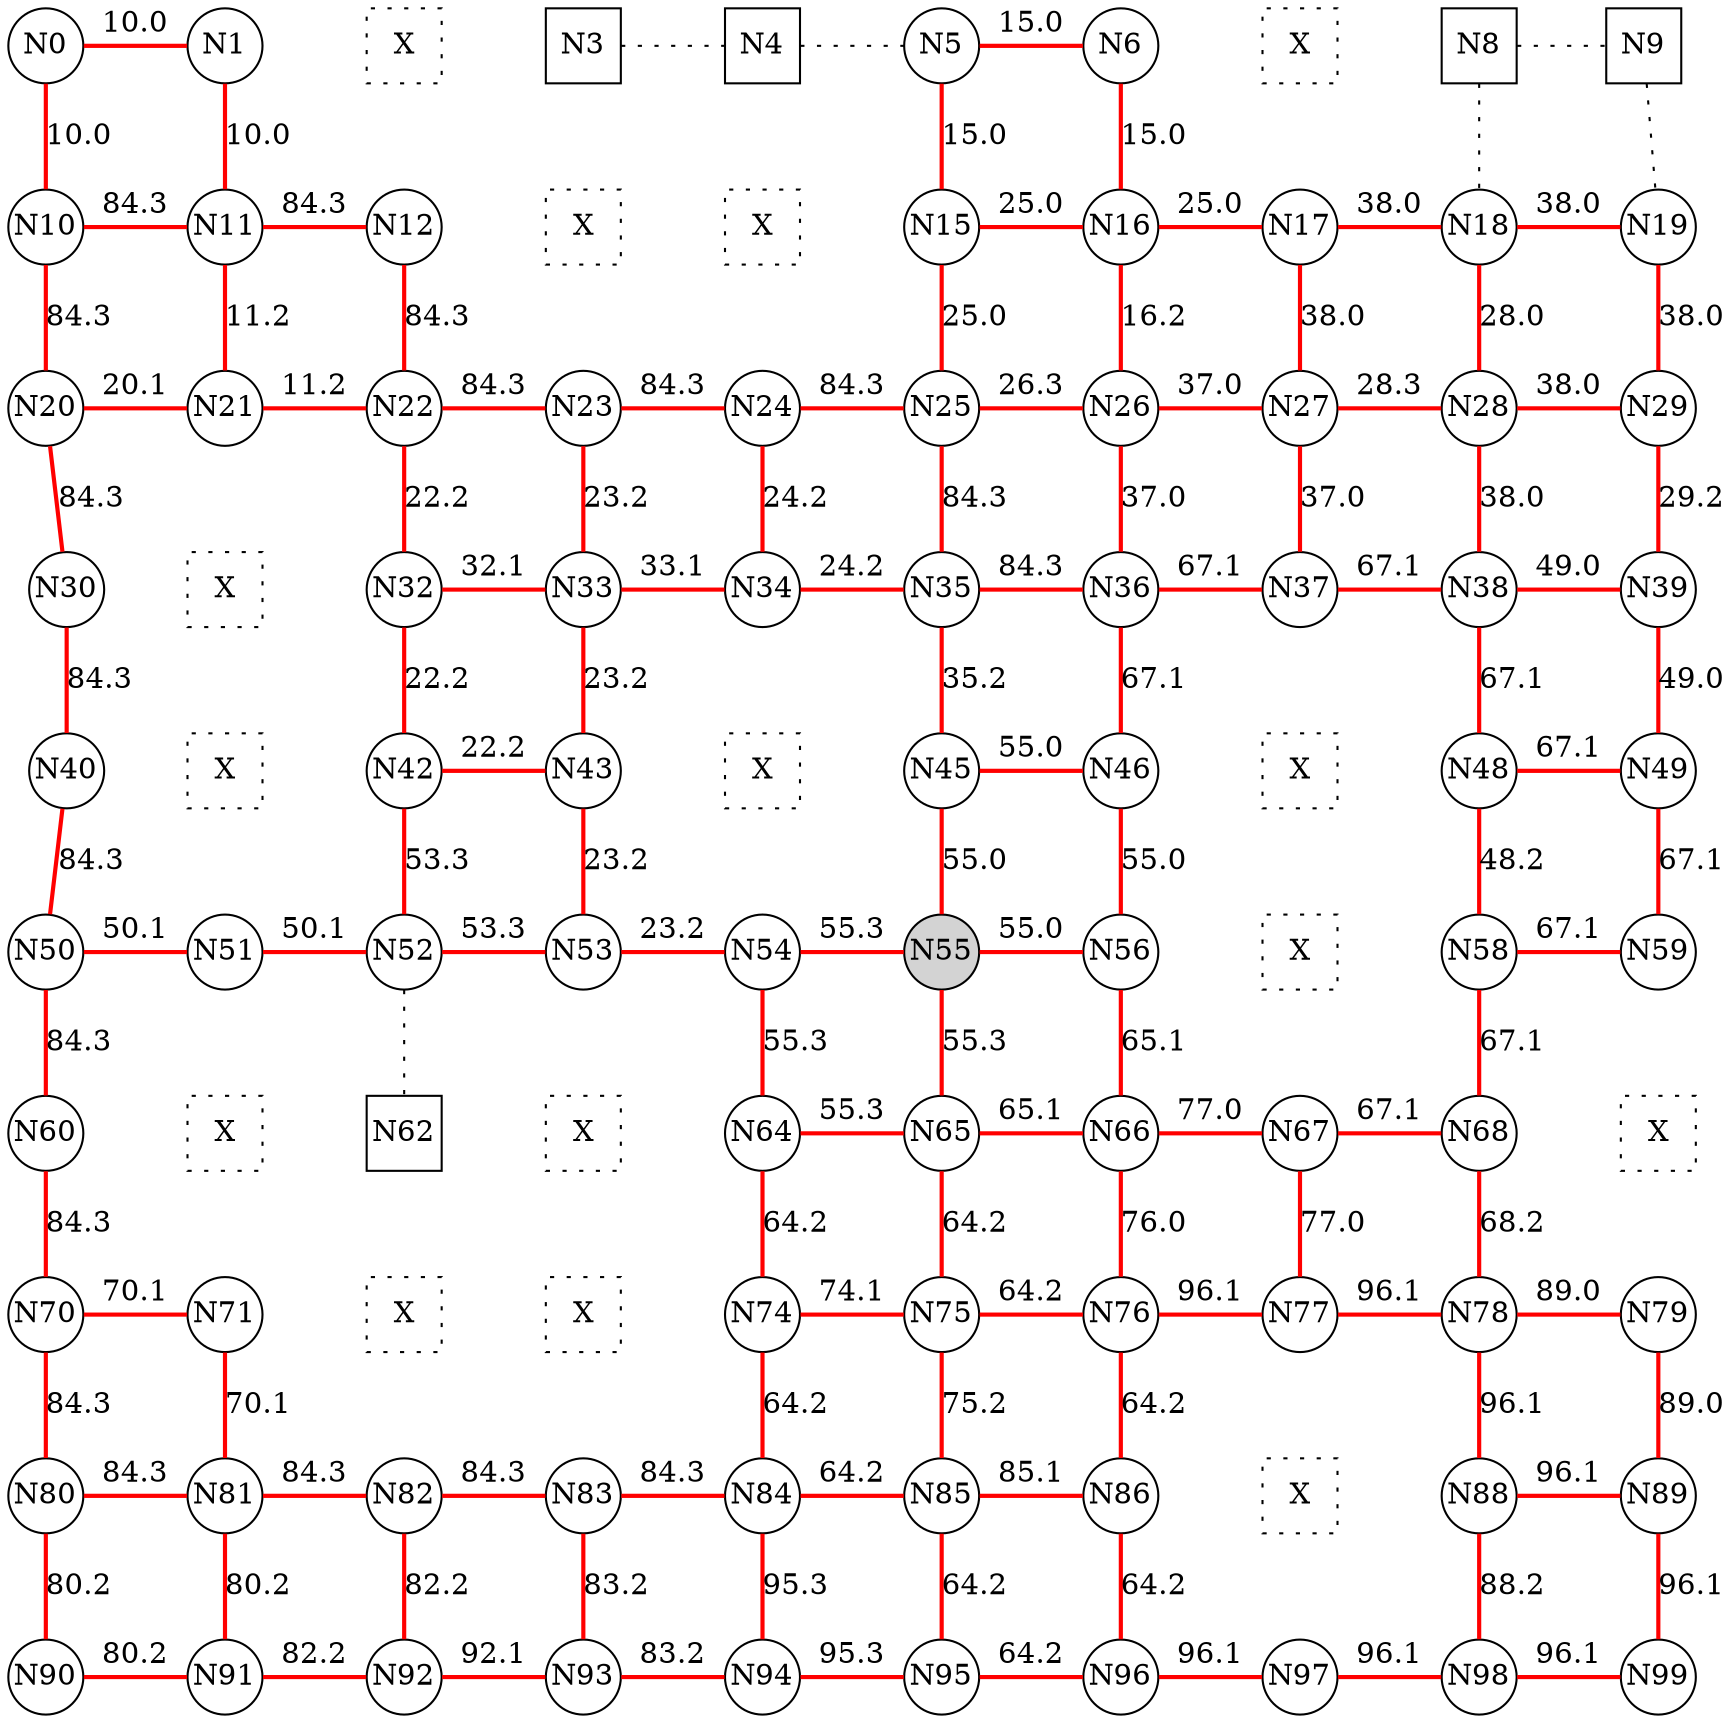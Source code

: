
 digraph G { graph [layout=dot] 
 {rank=same; N0 [shape=circle, fixedsize=true]; N1 [shape=circle, fixedsize=true]; N2 [shape=square, style=dotted, fixedsize=true, label=X]; N3 [shape=square, fixedsize=true]; N4 [shape=square, fixedsize=true]; N5 [shape=circle, fixedsize=true]; N6 [shape=circle, fixedsize=true]; N7 [shape=square, style=dotted, fixedsize=true, label=X]; N8 [shape=square, fixedsize=true]; N9 [shape=square, fixedsize=true];  }
 {rank=same; N10 [shape=circle, fixedsize=true]; N11 [shape=circle, fixedsize=true]; N12 [shape=circle, fixedsize=true]; N13 [shape=square, style=dotted, fixedsize=true, label=X]; N14 [shape=square, style=dotted, fixedsize=true, label=X]; N15 [shape=circle, fixedsize=true]; N16 [shape=circle, fixedsize=true]; N17 [shape=circle, fixedsize=true]; N18 [shape=circle, fixedsize=true]; N19 [shape=circle, fixedsize=true];  }
 {rank=same; N20 [shape=circle, fixedsize=true]; N21 [shape=circle, fixedsize=true]; N22 [shape=circle, fixedsize=true]; N23 [shape=circle, fixedsize=true]; N24 [shape=circle, fixedsize=true]; N25 [shape=circle, fixedsize=true]; N26 [shape=circle, fixedsize=true]; N27 [shape=circle, fixedsize=true]; N28 [shape=circle, fixedsize=true]; N29 [shape=circle, fixedsize=true];  }
 {rank=same; N30 [shape=circle, fixedsize=true]; N31 [shape=square, style=dotted, fixedsize=true, label=X]; N32 [shape=circle, fixedsize=true]; N33 [shape=circle, fixedsize=true]; N34 [shape=circle, fixedsize=true]; N35 [shape=circle, fixedsize=true]; N36 [shape=circle, fixedsize=true]; N37 [shape=circle, fixedsize=true]; N38 [shape=circle, fixedsize=true]; N39 [shape=circle, fixedsize=true];  }
 {rank=same; N40 [shape=circle, fixedsize=true]; N41 [shape=square, style=dotted, fixedsize=true, label=X]; N42 [shape=circle, fixedsize=true]; N43 [shape=circle, fixedsize=true]; N44 [shape=square, style=dotted, fixedsize=true, label=X]; N45 [shape=circle, fixedsize=true]; N46 [shape=circle, fixedsize=true]; N47 [shape=square, style=dotted, fixedsize=true, label=X]; N48 [shape=circle, fixedsize=true]; N49 [shape=circle, fixedsize=true];  }
 {rank=same; N50 [shape=circle, fixedsize=true]; N51 [shape=circle, fixedsize=true]; N52 [shape=circle, fixedsize=true]; N53 [shape=circle, fixedsize=true]; N54 [shape=circle, fixedsize=true]; N55 [shape=circle, style=filled, fixedsize=true]; N56 [shape=circle, fixedsize=true]; N57 [shape=square, style=dotted, fixedsize=true, label=X]; N58 [shape=circle, fixedsize=true]; N59 [shape=circle, fixedsize=true];  }
 {rank=same; N60 [shape=circle, fixedsize=true]; N61 [shape=square, style=dotted, fixedsize=true, label=X]; N62 [shape=square, fixedsize=true]; N63 [shape=square, style=dotted, fixedsize=true, label=X]; N64 [shape=circle, fixedsize=true]; N65 [shape=circle, fixedsize=true]; N66 [shape=circle, fixedsize=true]; N67 [shape=circle, fixedsize=true]; N68 [shape=circle, fixedsize=true]; N69 [shape=square, style=dotted, fixedsize=true, label=X];  }
 {rank=same; N70 [shape=circle, fixedsize=true]; N71 [shape=circle, fixedsize=true]; N72 [shape=square, style=dotted, fixedsize=true, label=X]; N73 [shape=square, style=dotted, fixedsize=true, label=X]; N74 [shape=circle, fixedsize=true]; N75 [shape=circle, fixedsize=true]; N76 [shape=circle, fixedsize=true]; N77 [shape=circle, fixedsize=true]; N78 [shape=circle, fixedsize=true]; N79 [shape=circle, fixedsize=true];  }
 {rank=same; N80 [shape=circle, fixedsize=true]; N81 [shape=circle, fixedsize=true]; N82 [shape=circle, fixedsize=true]; N83 [shape=circle, fixedsize=true]; N84 [shape=circle, fixedsize=true]; N85 [shape=circle, fixedsize=true]; N86 [shape=circle, fixedsize=true]; N87 [shape=square, style=dotted, fixedsize=true, label=X]; N88 [shape=circle, fixedsize=true]; N89 [shape=circle, fixedsize=true];  }
 {rank=same; N90 [shape=circle, fixedsize=true]; N91 [shape=circle, fixedsize=true]; N92 [shape=circle, fixedsize=true]; N93 [shape=circle, fixedsize=true]; N94 [shape=circle, fixedsize=true]; N95 [shape=circle, fixedsize=true]; N96 [shape=circle, fixedsize=true]; N97 [shape=circle, fixedsize=true]; N98 [shape=circle, fixedsize=true]; N99 [shape=circle, fixedsize=true];  }
N0->N1 [dir=none, color=red, style=bold, label="10.0"]
N1->N2 [dir=none, style=invis, label=" "]
N2->N3 [dir=none, style=invis, label=" "]
N3->N4 [dir=none, style=dotted, label=""]
N4->N5 [dir=none, style=dotted, label=""]
N5->N6 [dir=none, color=red, style=bold, label="15.0"]
N6->N7 [dir=none, style=invis, label=" "]
N7->N8 [dir=none, style=invis, label=" "]
N8->N9 [dir=none, style=dotted, label=""]
N10->N11 [dir=none, color=red, style=bold, label="84.3"]
N11->N12 [dir=none, color=red, style=bold, label="84.3"]
N12->N13 [dir=none, style=invis, label=" "]
N13->N14 [dir=none, style=invis, label=" "]
N14->N15 [dir=none, style=invis, label=" "]
N15->N16 [dir=none, color=red, style=bold, label="25.0"]
N16->N17 [dir=none, color=red, style=bold, label="25.0"]
N17->N18 [dir=none, color=red, style=bold, label="38.0"]
N18->N19 [dir=none, color=red, style=bold, label="38.0"]
N20->N21 [dir=none, color=red, style=bold, label="20.1"]
N21->N22 [dir=none, color=red, style=bold, label="11.2"]
N22->N23 [dir=none, color=red, style=bold, label="84.3"]
N23->N24 [dir=none, color=red, style=bold, label="84.3"]
N24->N25 [dir=none, color=red, style=bold, label="84.3"]
N25->N26 [dir=none, color=red, style=bold, label="26.3"]
N26->N27 [dir=none, color=red, style=bold, label="37.0"]
N27->N28 [dir=none, color=red, style=bold, label="28.3"]
N28->N29 [dir=none, color=red, style=bold, label="38.0"]
N30->N31 [dir=none, style=invis, label=" "]
N31->N32 [dir=none, style=invis, label=" "]
N32->N33 [dir=none, color=red, style=bold, label="32.1"]
N33->N34 [dir=none, color=red, style=bold, label="33.1"]
N34->N35 [dir=none, color=red, style=bold, label="24.2"]
N35->N36 [dir=none, color=red, style=bold, label="84.3"]
N36->N37 [dir=none, color=red, style=bold, label="67.1"]
N37->N38 [dir=none, color=red, style=bold, label="67.1"]
N38->N39 [dir=none, color=red, style=bold, label="49.0"]
N40->N41 [dir=none, style=invis, label=" "]
N41->N42 [dir=none, style=invis, label=" "]
N42->N43 [dir=none, color=red, style=bold, label="22.2"]
N43->N44 [dir=none, style=invis, label=" "]
N44->N45 [dir=none, style=invis, label=" "]
N45->N46 [dir=none, color=red, style=bold, label="55.0"]
N46->N47 [dir=none, style=invis, label=" "]
N47->N48 [dir=none, style=invis, label=" "]
N48->N49 [dir=none, color=red, style=bold, label="67.1"]
N50->N51 [dir=none, color=red, style=bold, label="50.1"]
N51->N52 [dir=none, color=red, style=bold, label="50.1"]
N52->N53 [dir=none, color=red, style=bold, label="53.3"]
N53->N54 [dir=none, color=red, style=bold, label="23.2"]
N54->N55 [dir=none, color=red, style=bold, label="55.3"]
N55->N56 [dir=none, color=red, style=bold, label="55.0"]
N56->N57 [dir=none, style=invis, label=" "]
N57->N58 [dir=none, style=invis, label=" "]
N58->N59 [dir=none, color=red, style=bold, label="67.1"]
N60->N61 [dir=none, style=invis, label=" "]
N61->N62 [dir=none, style=invis, label=" "]
N62->N63 [dir=none, style=invis, label=" "]
N63->N64 [dir=none, style=invis, label=" "]
N64->N65 [dir=none, color=red, style=bold, label="55.3"]
N65->N66 [dir=none, color=red, style=bold, label="65.1"]
N66->N67 [dir=none, color=red, style=bold, label="77.0"]
N67->N68 [dir=none, color=red, style=bold, label="67.1"]
N68->N69 [dir=none, style=invis, label=" "]
N70->N71 [dir=none, color=red, style=bold, label="70.1"]
N71->N72 [dir=none, style=invis, label=" "]
N72->N73 [dir=none, style=invis, label=" "]
N73->N74 [dir=none, style=invis, label=" "]
N74->N75 [dir=none, color=red, style=bold, label="74.1"]
N75->N76 [dir=none, color=red, style=bold, label="64.2"]
N76->N77 [dir=none, color=red, style=bold, label="96.1"]
N77->N78 [dir=none, color=red, style=bold, label="96.1"]
N78->N79 [dir=none, color=red, style=bold, label="89.0"]
N80->N81 [dir=none, color=red, style=bold, label="84.3"]
N81->N82 [dir=none, color=red, style=bold, label="84.3"]
N82->N83 [dir=none, color=red, style=bold, label="84.3"]
N83->N84 [dir=none, color=red, style=bold, label="84.3"]
N84->N85 [dir=none, color=red, style=bold, label="64.2"]
N85->N86 [dir=none, color=red, style=bold, label="85.1"]
N86->N87 [dir=none, style=invis, label=" "]
N87->N88 [dir=none, style=invis, label=" "]
N88->N89 [dir=none, color=red, style=bold, label="96.1"]
N90->N91 [dir=none, color=red, style=bold, label="80.2"]
N91->N92 [dir=none, color=red, style=bold, label="82.2"]
N92->N93 [dir=none, color=red, style=bold, label="92.1"]
N93->N94 [dir=none, color=red, style=bold, label="83.2"]
N94->N95 [dir=none, color=red, style=bold, label="95.3"]
N95->N96 [dir=none, color=red, style=bold, label="64.2"]
N96->N97 [dir=none, color=red, style=bold, label="96.1"]
N97->N98 [dir=none, color=red, style=bold, label="96.1"]
N98->N99 [dir=none, color=red, style=bold, label="96.1"]
N0->N10 [dir=none, color=red, style=bold, label="10.0"]
N10->N20 [dir=none, color=red, style=bold, label="84.3"]
N20->N30 [dir=none, color=red, style=bold, label="84.3"]
N30->N40 [dir=none, color=red, style=bold, label="84.3"]
N40->N50 [dir=none, color=red, style=bold, label="84.3"]
N50->N60 [dir=none, color=red, style=bold, label="84.3"]
N60->N70 [dir=none, color=red, style=bold, label="84.3"]
N70->N80 [dir=none, color=red, style=bold, label="84.3"]
N80->N90 [dir=none, color=red, style=bold, label="80.2"]
N1->N11 [dir=none, color=red, style=bold, label="10.0"]
N11->N21 [dir=none, color=red, style=bold, label="11.2"]
N21->N31 [dir=none, style=invis, label=" "]
N31->N41 [dir=none, style=invis, label=" "]
N41->N51 [dir=none, style=invis, label=" "]
N51->N61 [dir=none, style=invis, label=" "]
N61->N71 [dir=none, style=invis, label=" "]
N71->N81 [dir=none, color=red, style=bold, label="70.1"]
N81->N91 [dir=none, color=red, style=bold, label="80.2"]
N2->N12 [dir=none, style=invis, label=" "]
N12->N22 [dir=none, color=red, style=bold, label="84.3"]
N22->N32 [dir=none, color=red, style=bold, label="22.2"]
N32->N42 [dir=none, color=red, style=bold, label="22.2"]
N42->N52 [dir=none, color=red, style=bold, label="53.3"]
N52->N62 [dir=none, style=dotted, label=""]
N62->N72 [dir=none, style=invis, label=" "]
N72->N82 [dir=none, style=invis, label=" "]
N82->N92 [dir=none, color=red, style=bold, label="82.2"]
N3->N13 [dir=none, style=invis, label=" "]
N13->N23 [dir=none, style=invis, label=" "]
N23->N33 [dir=none, color=red, style=bold, label="23.2"]
N33->N43 [dir=none, color=red, style=bold, label="23.2"]
N43->N53 [dir=none, color=red, style=bold, label="23.2"]
N53->N63 [dir=none, style=invis, label=" "]
N63->N73 [dir=none, style=invis, label=" "]
N73->N83 [dir=none, style=invis, label=" "]
N83->N93 [dir=none, color=red, style=bold, label="83.2"]
N4->N14 [dir=none, style=invis, label=" "]
N14->N24 [dir=none, style=invis, label=" "]
N24->N34 [dir=none, color=red, style=bold, label="24.2"]
N34->N44 [dir=none, style=invis, label=" "]
N44->N54 [dir=none, style=invis, label=" "]
N54->N64 [dir=none, color=red, style=bold, label="55.3"]
N64->N74 [dir=none, color=red, style=bold, label="64.2"]
N74->N84 [dir=none, color=red, style=bold, label="64.2"]
N84->N94 [dir=none, color=red, style=bold, label="95.3"]
N5->N15 [dir=none, color=red, style=bold, label="15.0"]
N15->N25 [dir=none, color=red, style=bold, label="25.0"]
N25->N35 [dir=none, color=red, style=bold, label="84.3"]
N35->N45 [dir=none, color=red, style=bold, label="35.2"]
N45->N55 [dir=none, color=red, style=bold, label="55.0"]
N55->N65 [dir=none, color=red, style=bold, label="55.3"]
N65->N75 [dir=none, color=red, style=bold, label="64.2"]
N75->N85 [dir=none, color=red, style=bold, label="75.2"]
N85->N95 [dir=none, color=red, style=bold, label="64.2"]
N6->N16 [dir=none, color=red, style=bold, label="15.0"]
N16->N26 [dir=none, color=red, style=bold, label="16.2"]
N26->N36 [dir=none, color=red, style=bold, label="37.0"]
N36->N46 [dir=none, color=red, style=bold, label="67.1"]
N46->N56 [dir=none, color=red, style=bold, label="55.0"]
N56->N66 [dir=none, color=red, style=bold, label="65.1"]
N66->N76 [dir=none, color=red, style=bold, label="76.0"]
N76->N86 [dir=none, color=red, style=bold, label="64.2"]
N86->N96 [dir=none, color=red, style=bold, label="64.2"]
N7->N17 [dir=none, style=invis, label=" "]
N17->N27 [dir=none, color=red, style=bold, label="38.0"]
N27->N37 [dir=none, color=red, style=bold, label="37.0"]
N37->N47 [dir=none, style=invis, label=" "]
N47->N57 [dir=none, style=invis, label=" "]
N57->N67 [dir=none, style=invis, label=" "]
N67->N77 [dir=none, color=red, style=bold, label="77.0"]
N77->N87 [dir=none, style=invis, label=" "]
N87->N97 [dir=none, style=invis, label=" "]
N8->N18 [dir=none, style=dotted, label=""]
N18->N28 [dir=none, color=red, style=bold, label="28.0"]
N28->N38 [dir=none, color=red, style=bold, label="38.0"]
N38->N48 [dir=none, color=red, style=bold, label="67.1"]
N48->N58 [dir=none, color=red, style=bold, label="48.2"]
N58->N68 [dir=none, color=red, style=bold, label="67.1"]
N68->N78 [dir=none, color=red, style=bold, label="68.2"]
N78->N88 [dir=none, color=red, style=bold, label="96.1"]
N88->N98 [dir=none, color=red, style=bold, label="88.2"]
N9->N19 [dir=none, style=dotted, label=""]
N19->N29 [dir=none, color=red, style=bold, label="38.0"]
N29->N39 [dir=none, color=red, style=bold, label="29.2"]
N39->N49 [dir=none, color=red, style=bold, label="49.0"]
N49->N59 [dir=none, color=red, style=bold, label="67.1"]
N59->N69 [dir=none, style=invis, label=" "]
N69->N79 [dir=none, style=invis, label=" "]
N79->N89 [dir=none, color=red, style=bold, label="89.0"]
N89->N99 [dir=none, color=red, style=bold, label="96.1"]
 }